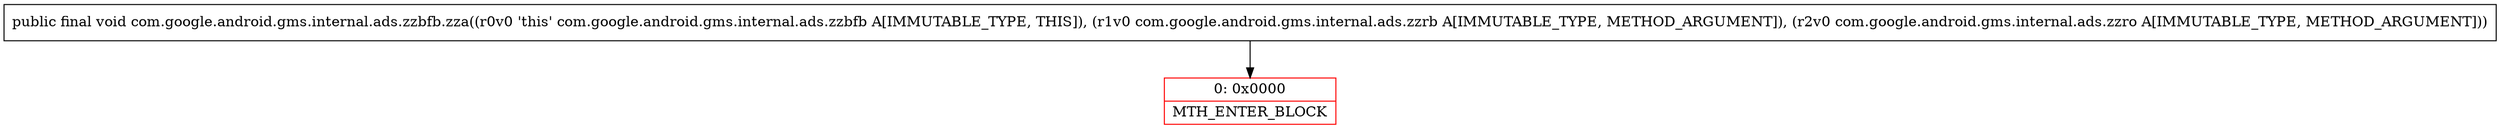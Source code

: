 digraph "CFG forcom.google.android.gms.internal.ads.zzbfb.zza(Lcom\/google\/android\/gms\/internal\/ads\/zzrb;Lcom\/google\/android\/gms\/internal\/ads\/zzro;)V" {
subgraph cluster_Region_2101529468 {
label = "R(0)";
node [shape=record,color=blue];
}
Node_0 [shape=record,color=red,label="{0\:\ 0x0000|MTH_ENTER_BLOCK\l}"];
MethodNode[shape=record,label="{public final void com.google.android.gms.internal.ads.zzbfb.zza((r0v0 'this' com.google.android.gms.internal.ads.zzbfb A[IMMUTABLE_TYPE, THIS]), (r1v0 com.google.android.gms.internal.ads.zzrb A[IMMUTABLE_TYPE, METHOD_ARGUMENT]), (r2v0 com.google.android.gms.internal.ads.zzro A[IMMUTABLE_TYPE, METHOD_ARGUMENT])) }"];
MethodNode -> Node_0;
}

